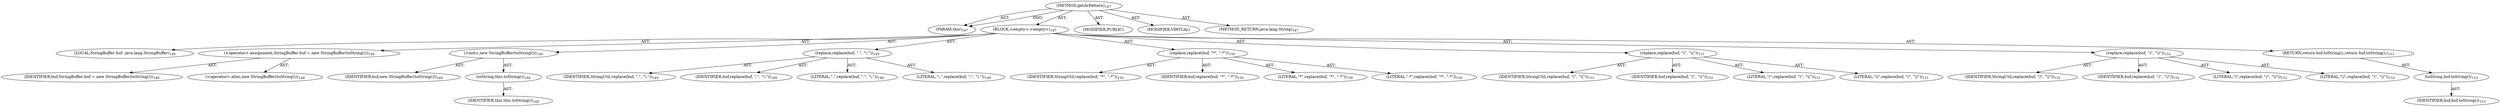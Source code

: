 digraph "getAsPattern" {  
"111669149704" [label = <(METHOD,getAsPattern)<SUB>147</SUB>> ]
"115964116993" [label = <(PARAM,this)<SUB>147</SUB>> ]
"25769803792" [label = <(BLOCK,&lt;empty&gt;,&lt;empty&gt;)<SUB>147</SUB>> ]
"94489280524" [label = <(LOCAL,StringBuffer buf: java.lang.StringBuffer)<SUB>148</SUB>> ]
"30064771148" [label = <(&lt;operator&gt;.assignment,StringBuffer buf = new StringBuffer(toString()))<SUB>148</SUB>> ]
"68719476800" [label = <(IDENTIFIER,buf,StringBuffer buf = new StringBuffer(toString()))<SUB>148</SUB>> ]
"30064771149" [label = <(&lt;operator&gt;.alloc,new StringBuffer(toString()))<SUB>148</SUB>> ]
"30064771150" [label = <(&lt;init&gt;,new StringBuffer(toString()))<SUB>148</SUB>> ]
"68719476801" [label = <(IDENTIFIER,buf,new StringBuffer(toString()))<SUB>148</SUB>> ]
"30064771151" [label = <(toString,this.toString())<SUB>148</SUB>> ]
"68719476737" [label = <(IDENTIFIER,this,this.toString())<SUB>148</SUB>> ]
"30064771152" [label = <(replace,replace(buf, &quot;.&quot;, &quot;\\.&quot;))<SUB>149</SUB>> ]
"68719476802" [label = <(IDENTIFIER,StringUtil,replace(buf, &quot;.&quot;, &quot;\\.&quot;))<SUB>149</SUB>> ]
"68719476803" [label = <(IDENTIFIER,buf,replace(buf, &quot;.&quot;, &quot;\\.&quot;))<SUB>149</SUB>> ]
"90194313222" [label = <(LITERAL,&quot;.&quot;,replace(buf, &quot;.&quot;, &quot;\\.&quot;))<SUB>149</SUB>> ]
"90194313223" [label = <(LITERAL,&quot;\\.&quot;,replace(buf, &quot;.&quot;, &quot;\\.&quot;))<SUB>149</SUB>> ]
"30064771153" [label = <(replace,replace(buf, &quot;*&quot;, &quot;.*&quot;))<SUB>150</SUB>> ]
"68719476804" [label = <(IDENTIFIER,StringUtil,replace(buf, &quot;*&quot;, &quot;.*&quot;))<SUB>150</SUB>> ]
"68719476805" [label = <(IDENTIFIER,buf,replace(buf, &quot;*&quot;, &quot;.*&quot;))<SUB>150</SUB>> ]
"90194313224" [label = <(LITERAL,&quot;*&quot;,replace(buf, &quot;*&quot;, &quot;.*&quot;))<SUB>150</SUB>> ]
"90194313225" [label = <(LITERAL,&quot;.*&quot;,replace(buf, &quot;*&quot;, &quot;.*&quot;))<SUB>150</SUB>> ]
"30064771154" [label = <(replace,replace(buf, &quot;(&quot;, &quot;\\(&quot;))<SUB>151</SUB>> ]
"68719476806" [label = <(IDENTIFIER,StringUtil,replace(buf, &quot;(&quot;, &quot;\\(&quot;))<SUB>151</SUB>> ]
"68719476807" [label = <(IDENTIFIER,buf,replace(buf, &quot;(&quot;, &quot;\\(&quot;))<SUB>151</SUB>> ]
"90194313226" [label = <(LITERAL,&quot;(&quot;,replace(buf, &quot;(&quot;, &quot;\\(&quot;))<SUB>151</SUB>> ]
"90194313227" [label = <(LITERAL,&quot;\\(&quot;,replace(buf, &quot;(&quot;, &quot;\\(&quot;))<SUB>151</SUB>> ]
"30064771155" [label = <(replace,replace(buf, &quot;)&quot;, &quot;\\)&quot;))<SUB>152</SUB>> ]
"68719476808" [label = <(IDENTIFIER,StringUtil,replace(buf, &quot;)&quot;, &quot;\\)&quot;))<SUB>152</SUB>> ]
"68719476809" [label = <(IDENTIFIER,buf,replace(buf, &quot;)&quot;, &quot;\\)&quot;))<SUB>152</SUB>> ]
"90194313228" [label = <(LITERAL,&quot;)&quot;,replace(buf, &quot;)&quot;, &quot;\\)&quot;))<SUB>152</SUB>> ]
"90194313229" [label = <(LITERAL,&quot;\\)&quot;,replace(buf, &quot;)&quot;, &quot;\\)&quot;))<SUB>152</SUB>> ]
"146028888066" [label = <(RETURN,return buf.toString();,return buf.toString();)<SUB>153</SUB>> ]
"30064771156" [label = <(toString,buf.toString())<SUB>153</SUB>> ]
"68719476810" [label = <(IDENTIFIER,buf,buf.toString())<SUB>153</SUB>> ]
"133143986196" [label = <(MODIFIER,PUBLIC)> ]
"133143986197" [label = <(MODIFIER,VIRTUAL)> ]
"128849018888" [label = <(METHOD_RETURN,java.lang.String)<SUB>147</SUB>> ]
  "111669149704" -> "115964116993"  [ label = "AST: "] 
  "111669149704" -> "25769803792"  [ label = "AST: "] 
  "111669149704" -> "133143986196"  [ label = "AST: "] 
  "111669149704" -> "133143986197"  [ label = "AST: "] 
  "111669149704" -> "128849018888"  [ label = "AST: "] 
  "25769803792" -> "94489280524"  [ label = "AST: "] 
  "25769803792" -> "30064771148"  [ label = "AST: "] 
  "25769803792" -> "30064771150"  [ label = "AST: "] 
  "25769803792" -> "30064771152"  [ label = "AST: "] 
  "25769803792" -> "30064771153"  [ label = "AST: "] 
  "25769803792" -> "30064771154"  [ label = "AST: "] 
  "25769803792" -> "30064771155"  [ label = "AST: "] 
  "25769803792" -> "146028888066"  [ label = "AST: "] 
  "30064771148" -> "68719476800"  [ label = "AST: "] 
  "30064771148" -> "30064771149"  [ label = "AST: "] 
  "30064771150" -> "68719476801"  [ label = "AST: "] 
  "30064771150" -> "30064771151"  [ label = "AST: "] 
  "30064771151" -> "68719476737"  [ label = "AST: "] 
  "30064771152" -> "68719476802"  [ label = "AST: "] 
  "30064771152" -> "68719476803"  [ label = "AST: "] 
  "30064771152" -> "90194313222"  [ label = "AST: "] 
  "30064771152" -> "90194313223"  [ label = "AST: "] 
  "30064771153" -> "68719476804"  [ label = "AST: "] 
  "30064771153" -> "68719476805"  [ label = "AST: "] 
  "30064771153" -> "90194313224"  [ label = "AST: "] 
  "30064771153" -> "90194313225"  [ label = "AST: "] 
  "30064771154" -> "68719476806"  [ label = "AST: "] 
  "30064771154" -> "68719476807"  [ label = "AST: "] 
  "30064771154" -> "90194313226"  [ label = "AST: "] 
  "30064771154" -> "90194313227"  [ label = "AST: "] 
  "30064771155" -> "68719476808"  [ label = "AST: "] 
  "30064771155" -> "68719476809"  [ label = "AST: "] 
  "30064771155" -> "90194313228"  [ label = "AST: "] 
  "30064771155" -> "90194313229"  [ label = "AST: "] 
  "146028888066" -> "30064771156"  [ label = "AST: "] 
  "30064771156" -> "68719476810"  [ label = "AST: "] 
  "111669149704" -> "115964116993"  [ label = "DDG: "] 
}
